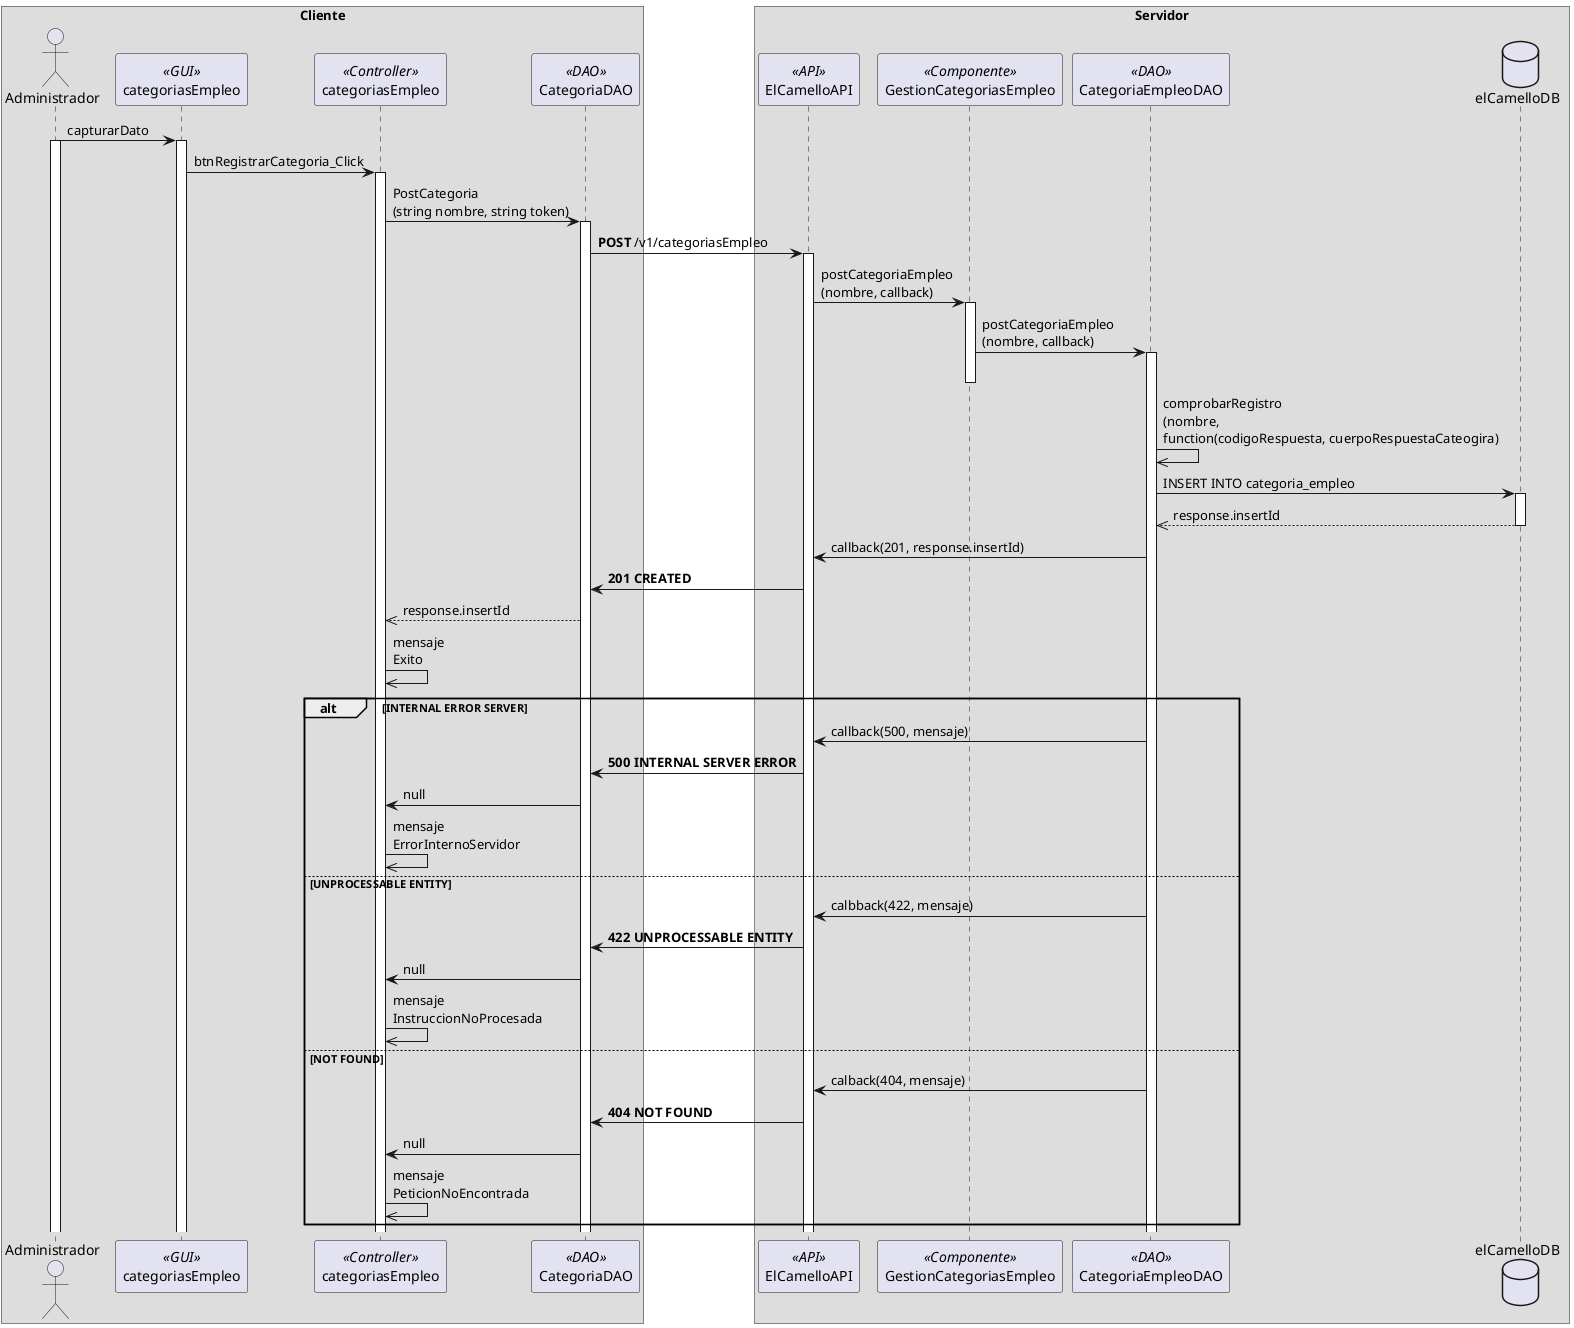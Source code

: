 @startuml

box Cliente
    actor Administrador as a
    participant categoriasEmpleo as b <<GUI>> 
    participant categoriasEmpleo as c <<Controller>>
    participant CategoriaDAO as d <<DAO>>

end box

box Servidor
    participant ElCamelloAPI as e <<API>>
    participant GestionCategoriasEmpleo as f <<Componente>>
    participant CategoriaEmpleoDAO as g <<DAO>>
    database elCamelloDB as db
end box

a -> b: capturarDato
activate a
activate b

b -> c: btnRegistrarCategoria_Click
activate c

c -> d: PostCategoria\n(string nombre, string token)
activate d

d -> e: **POST** /v1/categoriasEmpleo
activate e

e -> f: postCategoriaEmpleo\n(nombre, callback)
activate f

f -> g: postCategoriaEmpleo\n(nombre, callback)
activate g
deactivate f

g ->> g: comprobarRegistro\n(nombre, \nfunction(codigoRespuesta, cuerpoRespuestaCateogira)

g -> db: INSERT INTO categoria_empleo
activate db

db -->> g: response.insertId
deactivate db

g -> e: callback(201, response.insertId)

e -> d: **201 CREATED**

d -->> c: response.insertId

c ->> c: mensaje\nExito

alt INTERNAL ERROR SERVER

     g -> e: callback(500, mensaje)

     e -> d: **500 INTERNAL SERVER ERROR**

     d -> c: null

     c ->> c: mensaje\nErrorInternoServidor

else UNPROCESSABLE ENTITY

    g -> e: calbback(422, mensaje)

    e -> d: **422 UNPROCESSABLE ENTITY**

    d -> c: null

    c ->> c: mensaje\nInstruccionNoProcesada


else NOT FOUND

    g -> e: calback(404, mensaje)

    e -> d: **404 NOT FOUND**

    d -> c: null

    c ->> c: mensaje\nPeticionNoEncontrada

end


@enduml